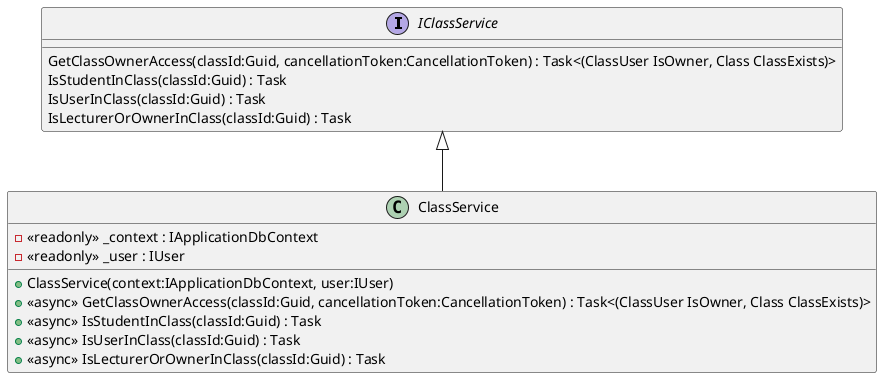 @startuml
interface IClassService {
    GetClassOwnerAccess(classId:Guid, cancellationToken:CancellationToken) : Task<(ClassUser IsOwner, Class ClassExists)>
    IsStudentInClass(classId:Guid) : Task
    IsUserInClass(classId:Guid) : Task
    IsLecturerOrOwnerInClass(classId:Guid) : Task
}
class ClassService {
    - <<readonly>> _context : IApplicationDbContext
    - <<readonly>> _user : IUser
    + ClassService(context:IApplicationDbContext, user:IUser)
    + <<async>> GetClassOwnerAccess(classId:Guid, cancellationToken:CancellationToken) : Task<(ClassUser IsOwner, Class ClassExists)>
    + <<async>> IsStudentInClass(classId:Guid) : Task
    + <<async>> IsUserInClass(classId:Guid) : Task
    + <<async>> IsLecturerOrOwnerInClass(classId:Guid) : Task
}
IClassService <|-- ClassService
@enduml
